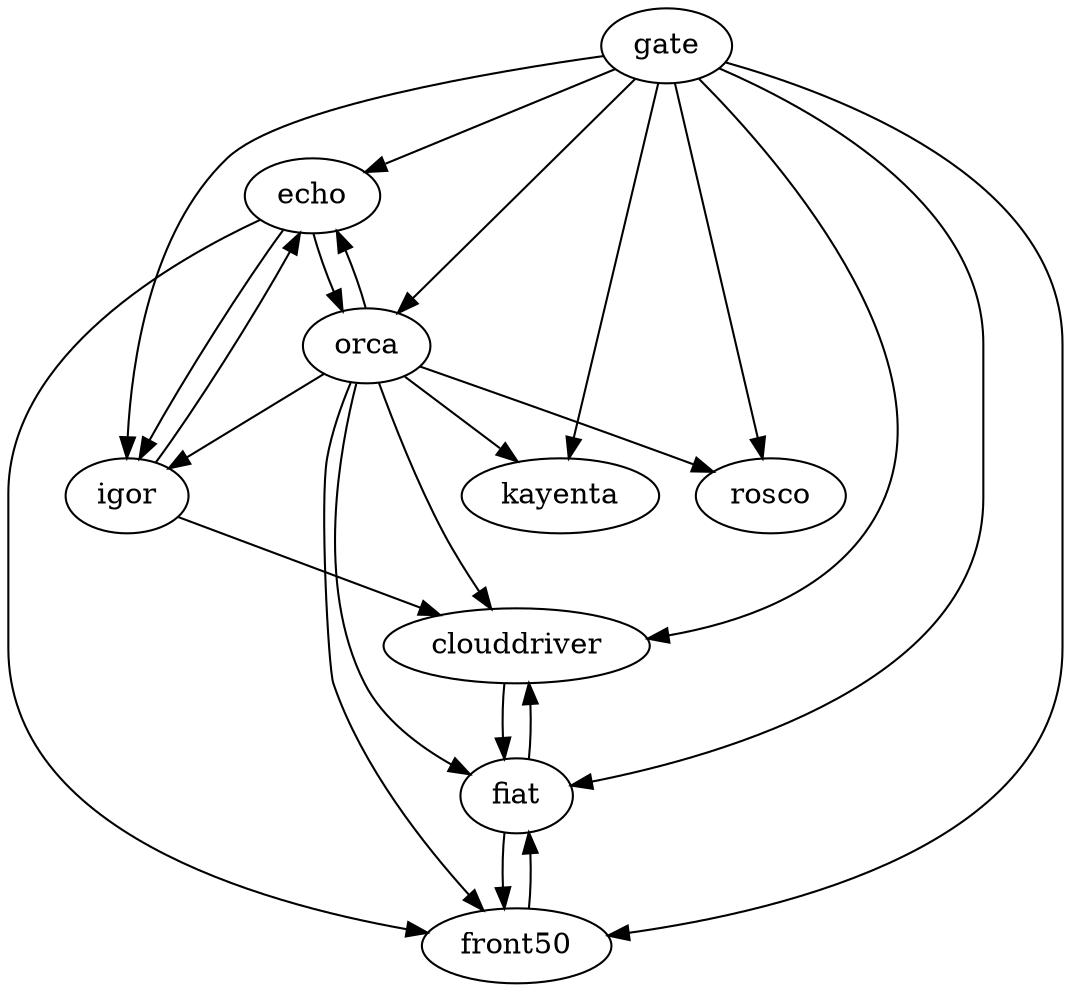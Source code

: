 strict digraph G {
  clouddriver [ label="clouddriver" ];
  echo [ label="echo" ];
  fiat [ label="fiat" ];
  front50 [ label="front50" ];
  gate [ label="gate" ];
  igor [ label="igor" ];
  kayenta [ label="kayenta" ];
  orca [ label="orca" ];
  rosco [ label="rosco" ];
  front50 -> fiat;
  echo -> front50;
  echo -> orca;
  echo -> igor;
  orca -> front50;
  orca -> echo;
  orca -> fiat;
  orca -> rosco;
  orca -> igor;
  orca -> clouddriver;
  fiat -> front50;
  fiat -> clouddriver;
  gate -> front50;
  gate -> echo;
  gate -> orca;
  gate -> fiat;
  gate -> rosco;
  gate -> igor;
  gate -> clouddriver;
  gate -> kayenta;
  igor -> echo;
  igor -> clouddriver;
  clouddriver -> fiat;
  orca -> kayenta;
}
